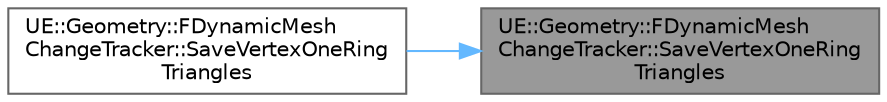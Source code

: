 digraph "UE::Geometry::FDynamicMeshChangeTracker::SaveVertexOneRingTriangles"
{
 // INTERACTIVE_SVG=YES
 // LATEX_PDF_SIZE
  bgcolor="transparent";
  edge [fontname=Helvetica,fontsize=10,labelfontname=Helvetica,labelfontsize=10];
  node [fontname=Helvetica,fontsize=10,shape=box,height=0.2,width=0.4];
  rankdir="RL";
  Node1 [id="Node000001",label="UE::Geometry::FDynamicMesh\lChangeTracker::SaveVertexOneRing\lTriangles",height=0.2,width=0.4,color="gray40", fillcolor="grey60", style="filled", fontcolor="black",tooltip="Save necessary information about a set of triangles in one-ring of a vertex."];
  Node1 -> Node2 [id="edge1_Node000001_Node000002",dir="back",color="steelblue1",style="solid",tooltip=" "];
  Node2 [id="Node000002",label="UE::Geometry::FDynamicMesh\lChangeTracker::SaveVertexOneRing\lTriangles",height=0.2,width=0.4,color="grey40", fillcolor="white", style="filled",URL="$d9/d9b/classUE_1_1Geometry_1_1FDynamicMeshChangeTracker.html#a3dad5e0c2c278645d813671694100f59",tooltip="Save necessary information about a set of triangles in one-rings of a set of vertices."];
}
